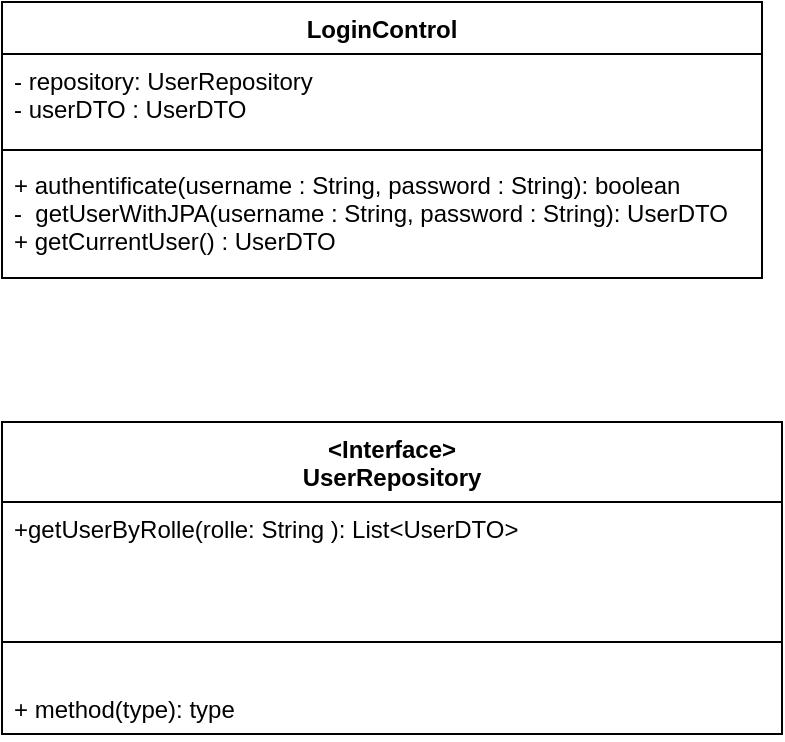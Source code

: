 <mxfile version="14.7.2" type="github">
  <diagram id="rTDkmW30ghzrKzatyCfL" name="Page-1">
    <mxGraphModel dx="1422" dy="762" grid="1" gridSize="10" guides="1" tooltips="1" connect="1" arrows="1" fold="1" page="1" pageScale="1" pageWidth="827" pageHeight="1169" math="0" shadow="0">
      <root>
        <mxCell id="0" />
        <mxCell id="1" parent="0" />
        <mxCell id="KkRLdkWRXrPn7dRKyoIx-1" value="LoginControl" style="swimlane;fontStyle=1;align=center;verticalAlign=top;childLayout=stackLayout;horizontal=1;startSize=26;horizontalStack=0;resizeParent=1;resizeParentMax=0;resizeLast=0;collapsible=1;marginBottom=0;" vertex="1" parent="1">
          <mxGeometry x="140" y="80" width="380" height="138" as="geometry" />
        </mxCell>
        <mxCell id="KkRLdkWRXrPn7dRKyoIx-2" value="- repository: UserRepository&#xa;- userDTO : UserDTO&#xa;" style="text;strokeColor=none;fillColor=none;align=left;verticalAlign=top;spacingLeft=4;spacingRight=4;overflow=hidden;rotatable=0;points=[[0,0.5],[1,0.5]];portConstraint=eastwest;" vertex="1" parent="KkRLdkWRXrPn7dRKyoIx-1">
          <mxGeometry y="26" width="380" height="44" as="geometry" />
        </mxCell>
        <mxCell id="KkRLdkWRXrPn7dRKyoIx-3" value="" style="line;strokeWidth=1;fillColor=none;align=left;verticalAlign=middle;spacingTop=-1;spacingLeft=3;spacingRight=3;rotatable=0;labelPosition=right;points=[];portConstraint=eastwest;" vertex="1" parent="KkRLdkWRXrPn7dRKyoIx-1">
          <mxGeometry y="70" width="380" height="8" as="geometry" />
        </mxCell>
        <mxCell id="KkRLdkWRXrPn7dRKyoIx-4" value="+ authentificate(username : String, password : String): boolean&#xa;-  getUserWithJPA(username : String, password : String): UserDTO&#xa;+ getCurrentUser() : UserDTO" style="text;strokeColor=none;fillColor=none;align=left;verticalAlign=top;spacingLeft=4;spacingRight=4;overflow=hidden;rotatable=0;points=[[0,0.5],[1,0.5]];portConstraint=eastwest;" vertex="1" parent="KkRLdkWRXrPn7dRKyoIx-1">
          <mxGeometry y="78" width="380" height="60" as="geometry" />
        </mxCell>
        <mxCell id="KkRLdkWRXrPn7dRKyoIx-6" value="&lt;Interface&gt;&#xa;UserRepository&#xa;" style="swimlane;fontStyle=1;align=center;verticalAlign=top;childLayout=stackLayout;horizontal=1;startSize=40;horizontalStack=0;resizeParent=1;resizeParentMax=0;resizeLast=0;collapsible=1;marginBottom=0;" vertex="1" parent="1">
          <mxGeometry x="140" y="290" width="390" height="156" as="geometry" />
        </mxCell>
        <mxCell id="KkRLdkWRXrPn7dRKyoIx-7" value="+getUserByRolle(rolle: String ): List&lt;UserDTO&gt;" style="text;strokeColor=none;fillColor=none;align=left;verticalAlign=top;spacingLeft=4;spacingRight=4;overflow=hidden;rotatable=0;points=[[0,0.5],[1,0.5]];portConstraint=eastwest;" vertex="1" parent="KkRLdkWRXrPn7dRKyoIx-6">
          <mxGeometry y="40" width="390" height="50" as="geometry" />
        </mxCell>
        <mxCell id="KkRLdkWRXrPn7dRKyoIx-8" value="" style="line;strokeWidth=1;fillColor=none;align=left;verticalAlign=middle;spacingTop=-1;spacingLeft=3;spacingRight=3;rotatable=0;labelPosition=right;points=[];portConstraint=eastwest;" vertex="1" parent="KkRLdkWRXrPn7dRKyoIx-6">
          <mxGeometry y="90" width="390" height="40" as="geometry" />
        </mxCell>
        <mxCell id="KkRLdkWRXrPn7dRKyoIx-9" value="+ method(type): type" style="text;strokeColor=none;fillColor=none;align=left;verticalAlign=top;spacingLeft=4;spacingRight=4;overflow=hidden;rotatable=0;points=[[0,0.5],[1,0.5]];portConstraint=eastwest;" vertex="1" parent="KkRLdkWRXrPn7dRKyoIx-6">
          <mxGeometry y="130" width="390" height="26" as="geometry" />
        </mxCell>
      </root>
    </mxGraphModel>
  </diagram>
</mxfile>
